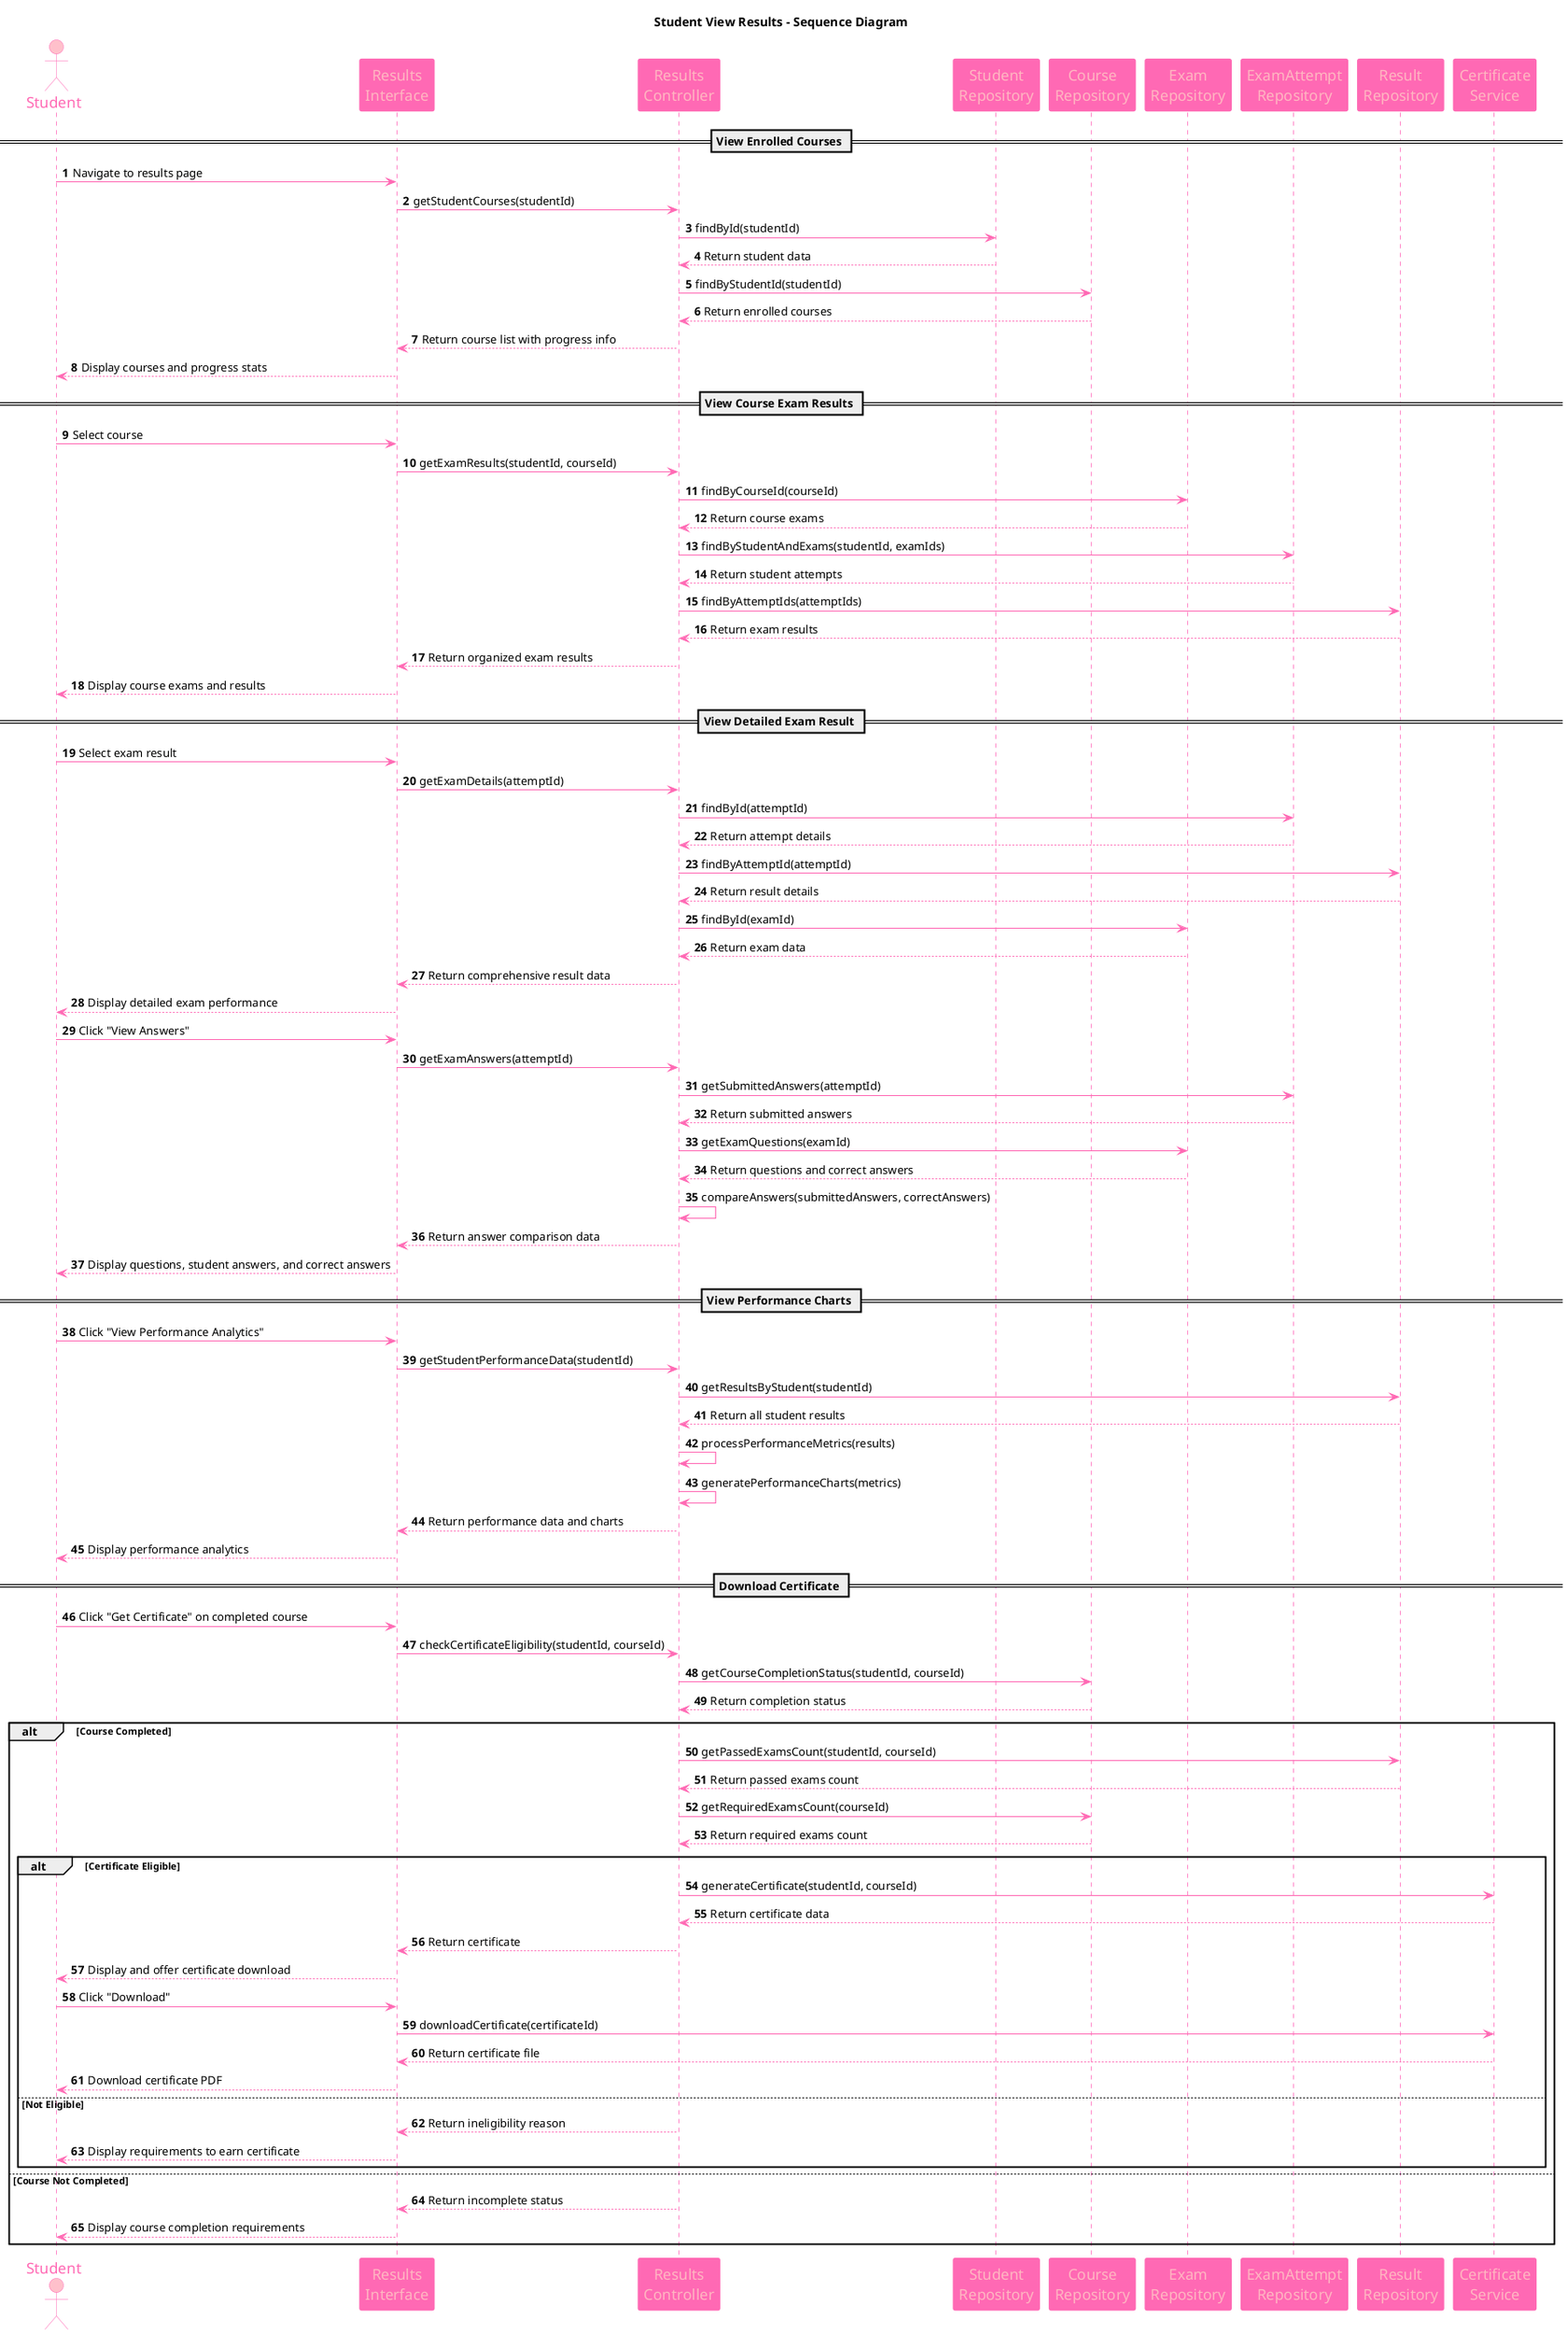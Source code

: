 @startuml
title Student View Results - Sequence Diagram

skinparam sequence {
  ArrowColor HotPink
  ActorBorderColor HotPink
  LifeLineBorderColor DeepPink
  LifeLineBackgroundColor LightPink
  
  ParticipantBorderColor HotPink
  ParticipantBackgroundColor HotPink
  ParticipantFontName Impact
  ParticipantFontSize 17
  ParticipantFontColor LightPink
  
  ActorBackgroundColor Pink
  ActorFontColor HotPink
  ActorFontSize 17
  ActorFontName Aapex
}

actor "Student" as student
participant "Results\nInterface" as ui
participant "Results\nController" as controller
participant "Student\nRepository" as studentRepo
participant "Course\nRepository" as courseRepo
participant "Exam\nRepository" as examRepo
participant "ExamAttempt\nRepository" as attemptRepo
participant "Result\nRepository" as resultRepo
participant "Certificate\nService" as certService

autonumber

== View Enrolled Courses ==

student -> ui: Navigate to results page
ui -> controller: getStudentCourses(studentId)
controller -> studentRepo: findById(studentId)
studentRepo --> controller: Return student data
controller -> courseRepo: findByStudentId(studentId)
courseRepo --> controller: Return enrolled courses
controller --> ui: Return course list with progress info
ui --> student: Display courses and progress stats

== View Course Exam Results ==

student -> ui: Select course
ui -> controller: getExamResults(studentId, courseId)
controller -> examRepo: findByCourseId(courseId)
examRepo --> controller: Return course exams
controller -> attemptRepo: findByStudentAndExams(studentId, examIds)
attemptRepo --> controller: Return student attempts
controller -> resultRepo: findByAttemptIds(attemptIds)
resultRepo --> controller: Return exam results
controller --> ui: Return organized exam results
ui --> student: Display course exams and results

== View Detailed Exam Result ==

student -> ui: Select exam result
ui -> controller: getExamDetails(attemptId)
controller -> attemptRepo: findById(attemptId)
attemptRepo --> controller: Return attempt details
controller -> resultRepo: findByAttemptId(attemptId)
resultRepo --> controller: Return result details
controller -> examRepo: findById(examId)
examRepo --> controller: Return exam data
controller --> ui: Return comprehensive result data
ui --> student: Display detailed exam performance

student -> ui: Click "View Answers"
ui -> controller: getExamAnswers(attemptId)
controller -> attemptRepo: getSubmittedAnswers(attemptId)
attemptRepo --> controller: Return submitted answers
controller -> examRepo: getExamQuestions(examId)
examRepo --> controller: Return questions and correct answers
controller -> controller: compareAnswers(submittedAnswers, correctAnswers)
controller --> ui: Return answer comparison data
ui --> student: Display questions, student answers, and correct answers

== View Performance Charts ==

student -> ui: Click "View Performance Analytics"
ui -> controller: getStudentPerformanceData(studentId)
controller -> resultRepo: getResultsByStudent(studentId)
resultRepo --> controller: Return all student results
controller -> controller: processPerformanceMetrics(results)
controller -> controller: generatePerformanceCharts(metrics)
controller --> ui: Return performance data and charts
ui --> student: Display performance analytics

== Download Certificate ==

student -> ui: Click "Get Certificate" on completed course
ui -> controller: checkCertificateEligibility(studentId, courseId)
controller -> courseRepo: getCourseCompletionStatus(studentId, courseId)
courseRepo --> controller: Return completion status

alt Course Completed
    controller -> resultRepo: getPassedExamsCount(studentId, courseId)
    resultRepo --> controller: Return passed exams count
    controller -> courseRepo: getRequiredExamsCount(courseId)
    courseRepo --> controller: Return required exams count
    
    alt Certificate Eligible
        controller -> certService: generateCertificate(studentId, courseId)
        certService --> controller: Return certificate data
        controller --> ui: Return certificate
        ui --> student: Display and offer certificate download
        
        student -> ui: Click "Download"
        ui -> certService: downloadCertificate(certificateId)
        certService --> ui: Return certificate file
        ui --> student: Download certificate PDF
    else Not Eligible
        controller --> ui: Return ineligibility reason
        ui --> student: Display requirements to earn certificate
    end
else Course Not Completed
    controller --> ui: Return incomplete status
    ui --> student: Display course completion requirements
end

@enduml 